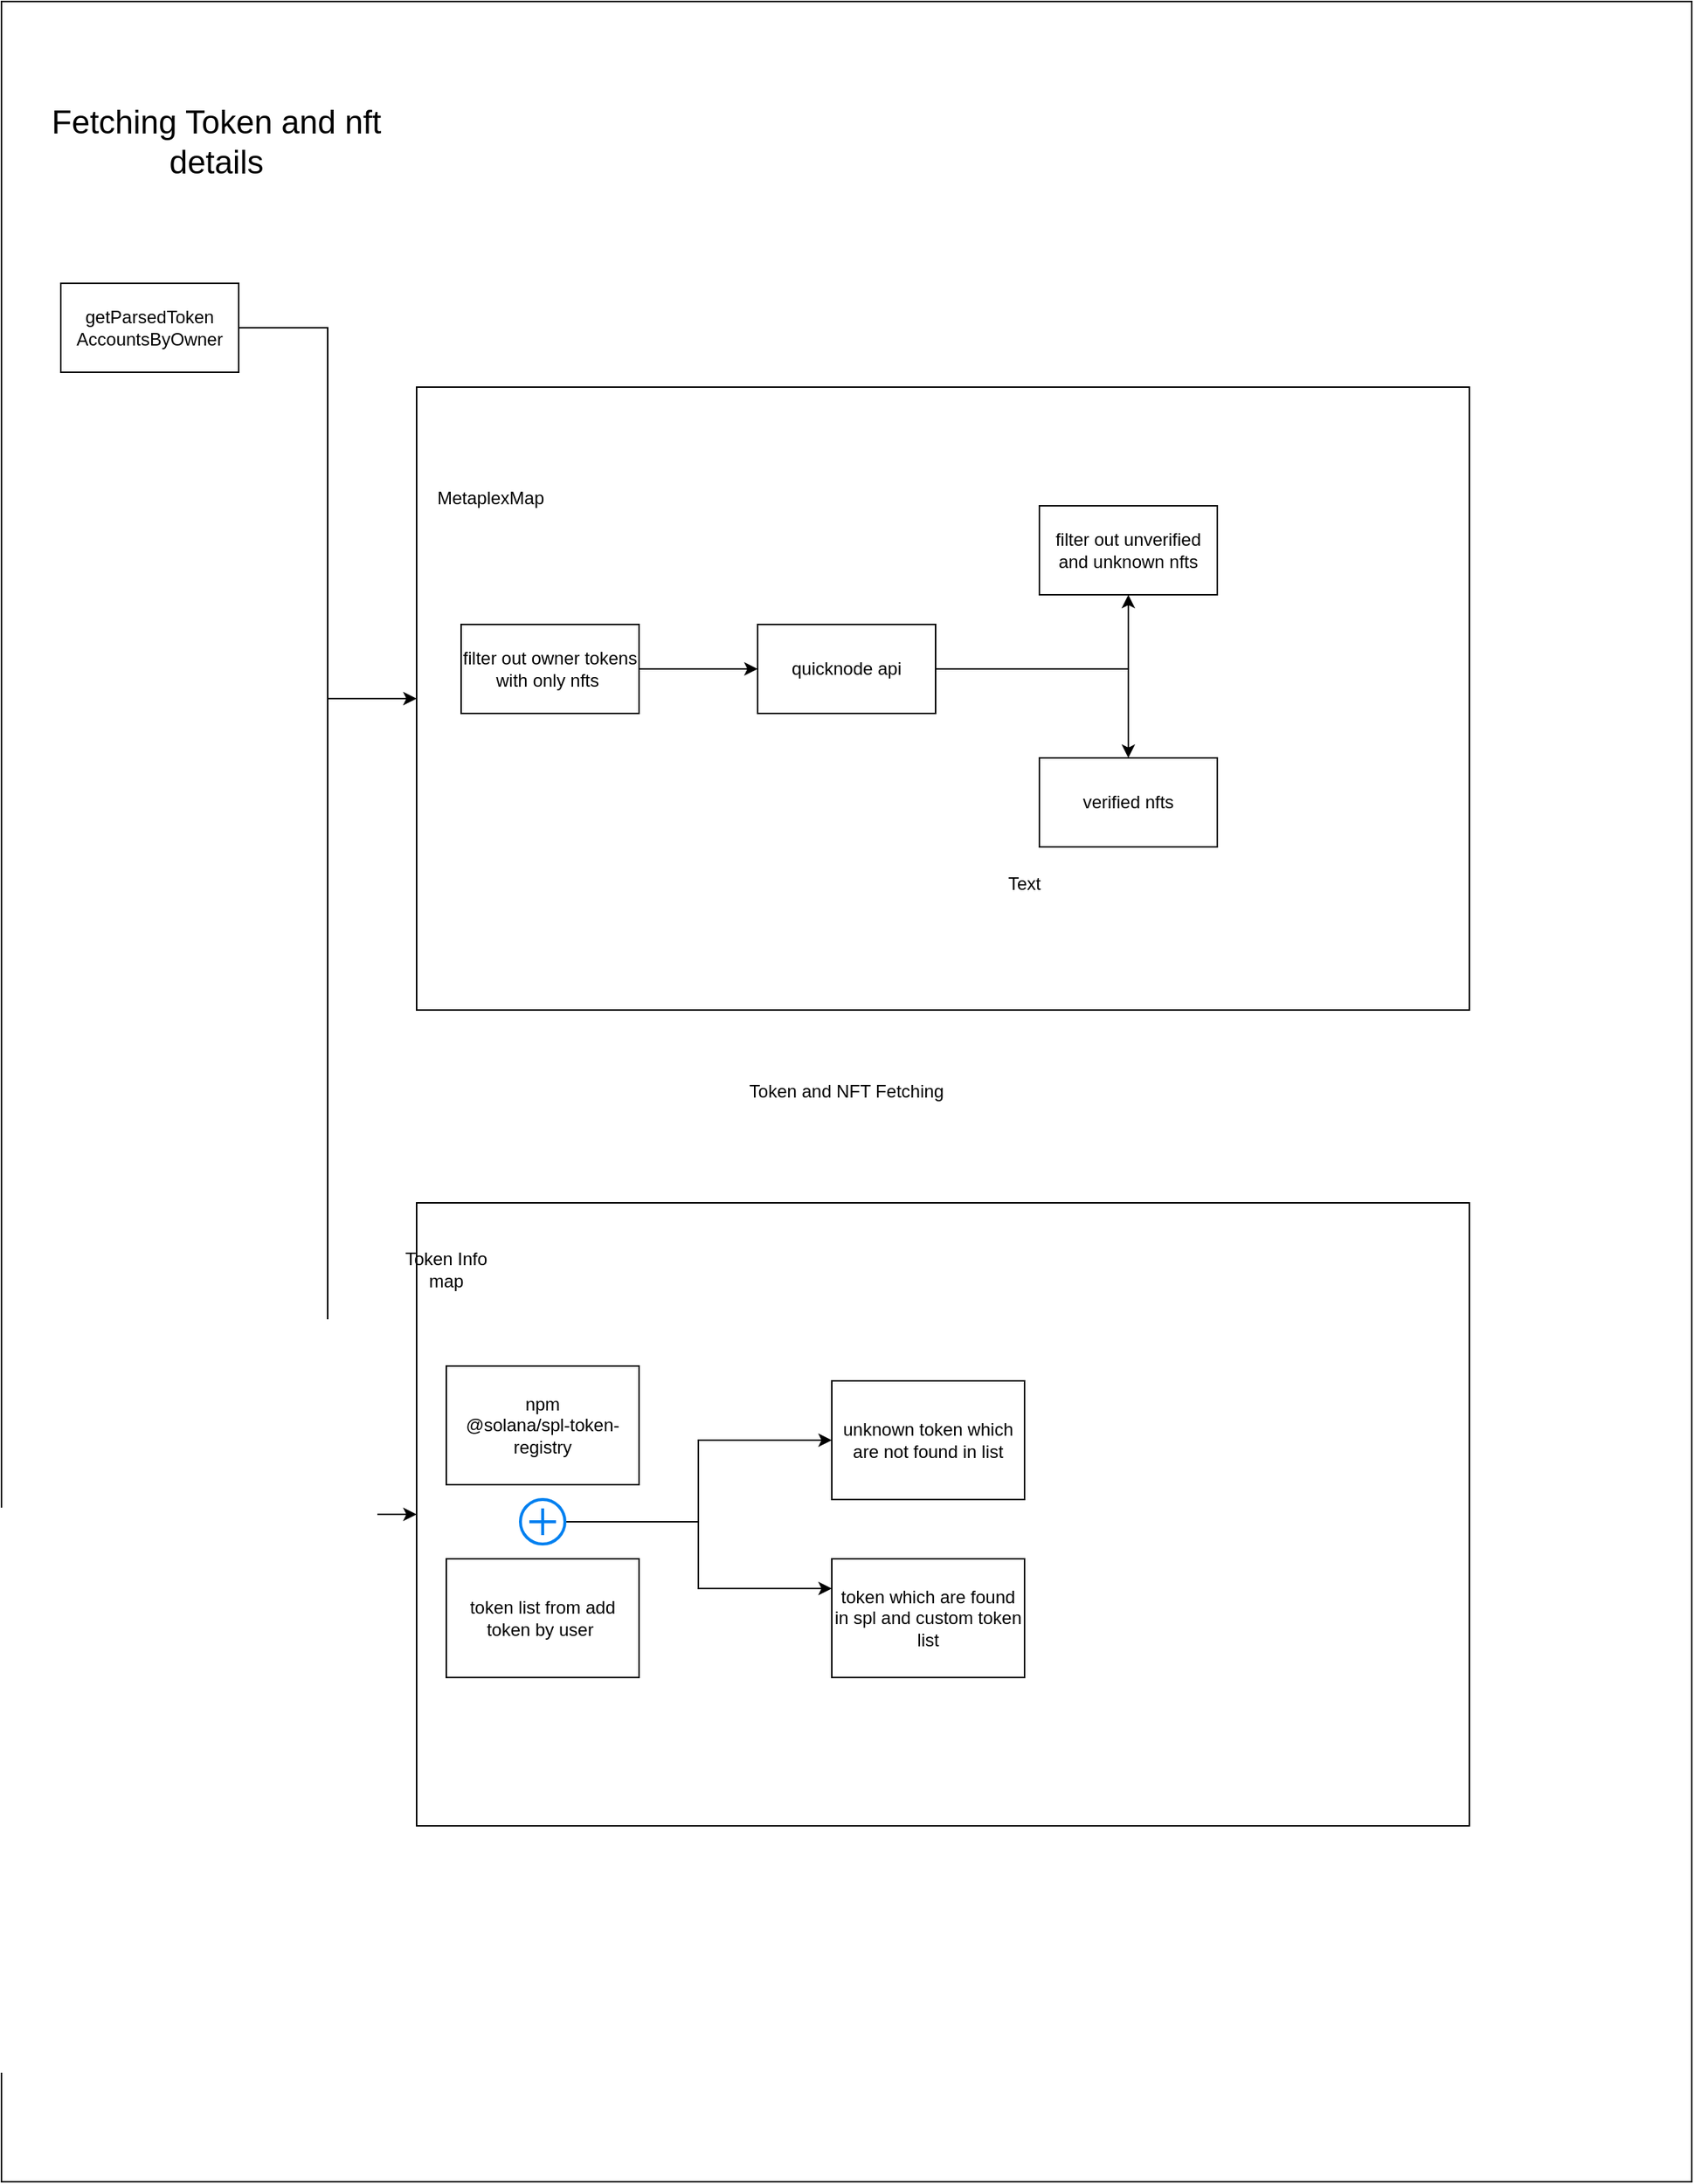 <mxfile version="24.7.17">
  <diagram name="Page-1" id="0XEtQp7KPzVtx-7-DPpG">
    <mxGraphModel dx="4007" dy="3219" grid="1" gridSize="10" guides="1" tooltips="1" connect="1" arrows="1" fold="1" page="1" pageScale="1" pageWidth="827" pageHeight="1169" math="0" shadow="0">
      <root>
        <mxCell id="0" />
        <mxCell id="1" parent="0" />
        <mxCell id="J4mo5HQQrRGgRoSCuhJP-2" value="Token and NFT Fetching" style="rounded=0;whiteSpace=wrap;html=1;" vertex="1" parent="1">
          <mxGeometry x="-180" y="-230" width="1140" height="1470" as="geometry" />
        </mxCell>
        <mxCell id="J4mo5HQQrRGgRoSCuhJP-3" value="" style="rounded=0;whiteSpace=wrap;html=1;" vertex="1" parent="1">
          <mxGeometry x="100" y="580" width="710" height="420" as="geometry" />
        </mxCell>
        <mxCell id="J4mo5HQQrRGgRoSCuhJP-4" value="" style="rounded=0;whiteSpace=wrap;html=1;" vertex="1" parent="1">
          <mxGeometry x="100" y="30" width="710" height="420" as="geometry" />
        </mxCell>
        <mxCell id="J4mo5HQQrRGgRoSCuhJP-5" value="" style="edgeStyle=orthogonalEdgeStyle;rounded=0;orthogonalLoop=1;jettySize=auto;html=1;" edge="1" parent="1" source="J4mo5HQQrRGgRoSCuhJP-6" target="J4mo5HQQrRGgRoSCuhJP-9">
          <mxGeometry relative="1" as="geometry" />
        </mxCell>
        <mxCell id="J4mo5HQQrRGgRoSCuhJP-6" value="filter out owner tokens with only nfts&amp;nbsp;" style="rounded=0;whiteSpace=wrap;html=1;" vertex="1" parent="1">
          <mxGeometry x="130" y="190" width="120" height="60" as="geometry" />
        </mxCell>
        <mxCell id="J4mo5HQQrRGgRoSCuhJP-7" value="" style="edgeStyle=orthogonalEdgeStyle;rounded=0;orthogonalLoop=1;jettySize=auto;html=1;" edge="1" parent="1" source="J4mo5HQQrRGgRoSCuhJP-9" target="J4mo5HQQrRGgRoSCuhJP-10">
          <mxGeometry relative="1" as="geometry" />
        </mxCell>
        <mxCell id="J4mo5HQQrRGgRoSCuhJP-8" style="edgeStyle=orthogonalEdgeStyle;rounded=0;orthogonalLoop=1;jettySize=auto;html=1;entryX=0.5;entryY=0;entryDx=0;entryDy=0;" edge="1" parent="1" source="J4mo5HQQrRGgRoSCuhJP-9" target="J4mo5HQQrRGgRoSCuhJP-11">
          <mxGeometry relative="1" as="geometry" />
        </mxCell>
        <mxCell id="J4mo5HQQrRGgRoSCuhJP-9" value="quicknode api" style="rounded=0;whiteSpace=wrap;html=1;" vertex="1" parent="1">
          <mxGeometry x="330" y="190" width="120" height="60" as="geometry" />
        </mxCell>
        <mxCell id="J4mo5HQQrRGgRoSCuhJP-10" value="filter out unverified and unknown nfts" style="rounded=0;whiteSpace=wrap;html=1;" vertex="1" parent="1">
          <mxGeometry x="520" y="110" width="120" height="60" as="geometry" />
        </mxCell>
        <mxCell id="J4mo5HQQrRGgRoSCuhJP-11" value="verified nfts" style="rounded=0;whiteSpace=wrap;html=1;" vertex="1" parent="1">
          <mxGeometry x="520" y="280" width="120" height="60" as="geometry" />
        </mxCell>
        <mxCell id="J4mo5HQQrRGgRoSCuhJP-12" value="MetaplexMap" style="text;html=1;align=center;verticalAlign=middle;whiteSpace=wrap;rounded=0;" vertex="1" parent="1">
          <mxGeometry x="120" y="90" width="60" height="30" as="geometry" />
        </mxCell>
        <mxCell id="J4mo5HQQrRGgRoSCuhJP-13" value="Token Info map" style="text;html=1;align=center;verticalAlign=middle;whiteSpace=wrap;rounded=0;" vertex="1" parent="1">
          <mxGeometry x="90" y="610" width="60" height="30" as="geometry" />
        </mxCell>
        <mxCell id="J4mo5HQQrRGgRoSCuhJP-14" value="npm&lt;br&gt;@solana/spl-token-registry" style="rounded=0;whiteSpace=wrap;html=1;" vertex="1" parent="1">
          <mxGeometry x="120" y="690" width="130" height="80" as="geometry" />
        </mxCell>
        <mxCell id="J4mo5HQQrRGgRoSCuhJP-15" value="token list from add token by user&amp;nbsp;" style="rounded=0;whiteSpace=wrap;html=1;" vertex="1" parent="1">
          <mxGeometry x="120" y="820" width="130" height="80" as="geometry" />
        </mxCell>
        <mxCell id="J4mo5HQQrRGgRoSCuhJP-16" style="edgeStyle=orthogonalEdgeStyle;rounded=0;orthogonalLoop=1;jettySize=auto;html=1;" edge="1" parent="1" source="J4mo5HQQrRGgRoSCuhJP-18" target="J4mo5HQQrRGgRoSCuhJP-19">
          <mxGeometry relative="1" as="geometry" />
        </mxCell>
        <mxCell id="J4mo5HQQrRGgRoSCuhJP-17" style="edgeStyle=orthogonalEdgeStyle;rounded=0;orthogonalLoop=1;jettySize=auto;html=1;entryX=0;entryY=0.25;entryDx=0;entryDy=0;" edge="1" parent="1" source="J4mo5HQQrRGgRoSCuhJP-18" target="J4mo5HQQrRGgRoSCuhJP-20">
          <mxGeometry relative="1" as="geometry" />
        </mxCell>
        <mxCell id="J4mo5HQQrRGgRoSCuhJP-18" value="" style="html=1;verticalLabelPosition=bottom;align=center;labelBackgroundColor=#ffffff;verticalAlign=top;strokeWidth=2;strokeColor=#0080F0;shadow=0;dashed=0;shape=mxgraph.ios7.icons.add;" vertex="1" parent="1">
          <mxGeometry x="170" y="780" width="30" height="30" as="geometry" />
        </mxCell>
        <mxCell id="J4mo5HQQrRGgRoSCuhJP-19" value="unknown token which are not found in list" style="rounded=0;whiteSpace=wrap;html=1;" vertex="1" parent="1">
          <mxGeometry x="380" y="700" width="130" height="80" as="geometry" />
        </mxCell>
        <mxCell id="J4mo5HQQrRGgRoSCuhJP-20" value="token which are found in spl and custom token list" style="rounded=0;whiteSpace=wrap;html=1;" vertex="1" parent="1">
          <mxGeometry x="380" y="820" width="130" height="80" as="geometry" />
        </mxCell>
        <mxCell id="J4mo5HQQrRGgRoSCuhJP-21" value="Text" style="text;html=1;align=center;verticalAlign=middle;whiteSpace=wrap;rounded=0;" vertex="1" parent="1">
          <mxGeometry x="480" y="350" width="60" height="30" as="geometry" />
        </mxCell>
        <mxCell id="J4mo5HQQrRGgRoSCuhJP-22" value="&lt;span style=&quot;font-size: 22px;&quot;&gt;Fetching Token and nft details&lt;/span&gt;" style="text;html=1;align=center;verticalAlign=middle;whiteSpace=wrap;rounded=0;" vertex="1" parent="1">
          <mxGeometry x="-160" y="-150" width="250" height="30" as="geometry" />
        </mxCell>
        <mxCell id="J4mo5HQQrRGgRoSCuhJP-23" style="edgeStyle=orthogonalEdgeStyle;rounded=0;orthogonalLoop=1;jettySize=auto;html=1;entryX=0;entryY=0.5;entryDx=0;entryDy=0;" edge="1" parent="1" source="J4mo5HQQrRGgRoSCuhJP-25" target="J4mo5HQQrRGgRoSCuhJP-4">
          <mxGeometry relative="1" as="geometry" />
        </mxCell>
        <mxCell id="J4mo5HQQrRGgRoSCuhJP-24" style="edgeStyle=orthogonalEdgeStyle;rounded=0;orthogonalLoop=1;jettySize=auto;html=1;entryX=0;entryY=0.5;entryDx=0;entryDy=0;" edge="1" parent="1" source="J4mo5HQQrRGgRoSCuhJP-25" target="J4mo5HQQrRGgRoSCuhJP-3">
          <mxGeometry relative="1" as="geometry" />
        </mxCell>
        <mxCell id="J4mo5HQQrRGgRoSCuhJP-25" value="getParsedToken&lt;div&gt;AccountsByOwner&lt;/div&gt;" style="rounded=0;whiteSpace=wrap;html=1;" vertex="1" parent="1">
          <mxGeometry x="-140" y="-40" width="120" height="60" as="geometry" />
        </mxCell>
      </root>
    </mxGraphModel>
  </diagram>
</mxfile>
